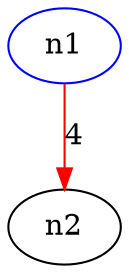 digraph g6061 {
	graph [bb="0,0,54,124.5"];
	node [label="\N"];
	n1	[color=blue,
		height=0.5,
		label=n1,
		pos="27,106.5",
		width=0.75];
	n2	[height=0.5,
		pos="27,18",
		width=0.75];
	n1 -> n2	[color=red,
		label=4,
		lp="30.375,62.25",
		pos="e,27,36.35 27,88.41 27,76.758 27,61.047 27,47.519"];
}
